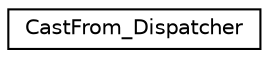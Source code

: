 digraph "Graphical Class Hierarchy"
{
  edge [fontname="Helvetica",fontsize="10",labelfontname="Helvetica",labelfontsize="10"];
  node [fontname="Helvetica",fontsize="10",shape=record];
  rankdir="LR";
  Node0 [label="CastFrom_Dispatcher",height=0.2,width=0.4,color="black", fillcolor="white", style="filled",URL="$structCastFrom__Dispatcher.html"];
}
